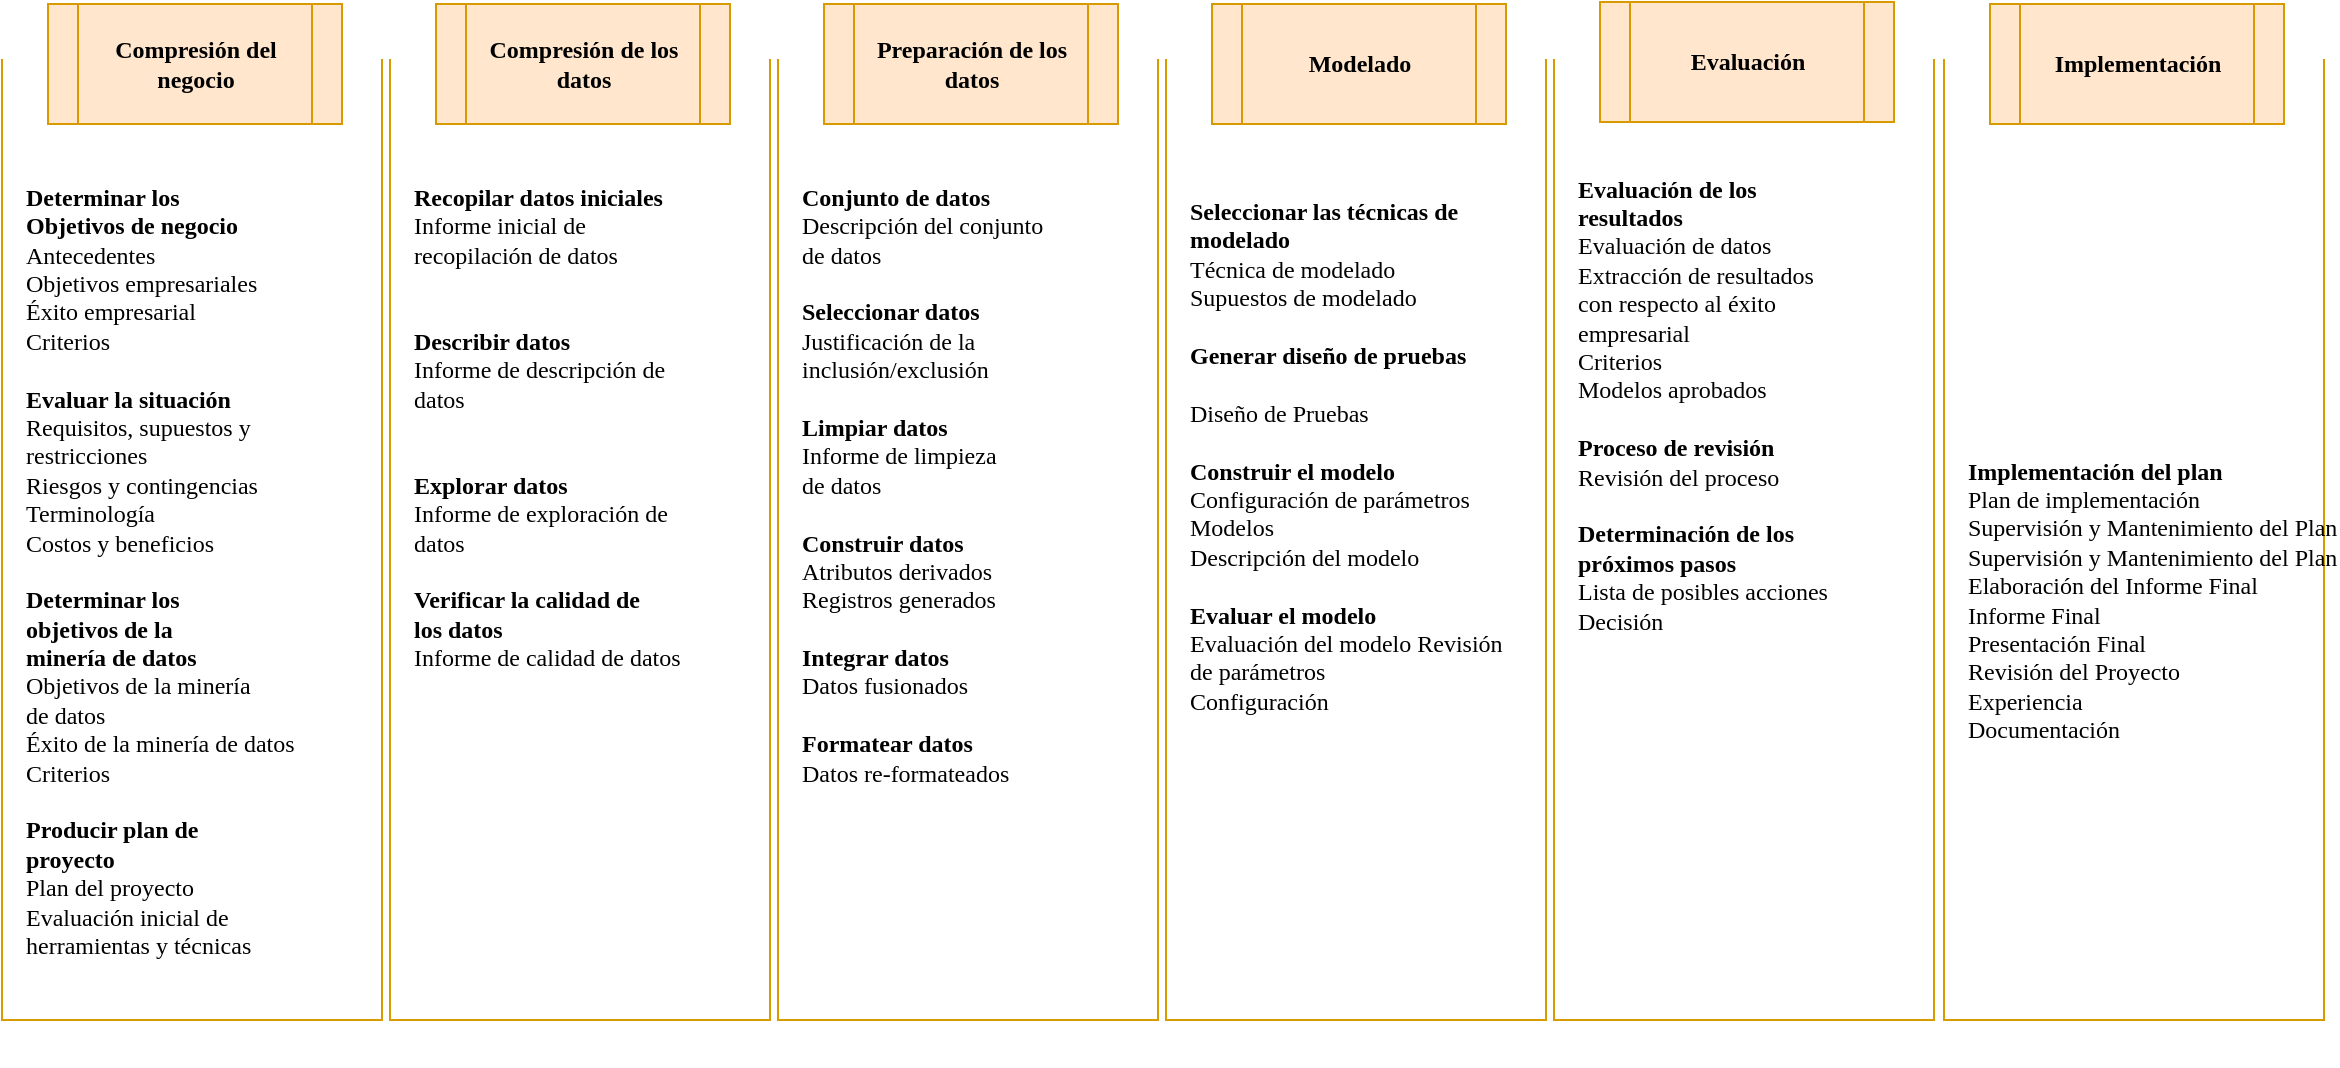 <mxfile version="28.0.3">
  <diagram name="Página-1" id="JVR2gjezMkfqLmy3_KWO">
    <mxGraphModel dx="1042" dy="563" grid="1" gridSize="10" guides="1" tooltips="1" connect="1" arrows="1" fold="1" page="1" pageScale="1" pageWidth="1169" pageHeight="1654" math="0" shadow="0">
      <root>
        <mxCell id="0" />
        <mxCell id="1" parent="0" />
        <mxCell id="_uCO9KfTtX73LUVjTH6H-33" value="&lt;div align=&quot;right&quot;&gt;&lt;br&gt;&lt;/div&gt;" style="shape=partialRectangle;whiteSpace=wrap;html=1;bottom=1;right=1;left=1;top=0;fillColor=none;routingCenterX=-0.5;strokeColor=#d79b00;fillStyle=dashed;gradientColor=default;" parent="1" vertex="1">
          <mxGeometry x="30" y="40" width="190" height="480" as="geometry" />
        </mxCell>
        <mxCell id="_uCO9KfTtX73LUVjTH6H-30" value="&lt;b&gt;&lt;font face=&quot;Verdana&quot;&gt;Compresión del negocio&lt;/font&gt;&lt;/b&gt;" style="shape=process;whiteSpace=wrap;html=1;backgroundOutline=1;fillColor=#ffe6cc;strokeColor=#d79b00;" parent="1" vertex="1">
          <mxGeometry x="53" y="12" width="147" height="60" as="geometry" />
        </mxCell>
        <mxCell id="_uCO9KfTtX73LUVjTH6H-32" value="&lt;div align=&quot;left&quot;&gt;&lt;pre aria-label=&quot;Texto traducido: Determinar&lt;br/&gt;Objetivos de negocio&quot; dir=&quot;ltr&quot; data-ved=&quot;2ahUKEwjb2cu727iOAxXSSTABHZKbG1sQ3ewLegQICRAU&quot; style=&quot;&quot; id=&quot;tw-target-text&quot; data-placeholder=&quot;Traducción&quot; class=&quot;tw-data-text tw-text-large tw-ta&quot;&gt;&lt;font face=&quot;Verdana&quot;&gt;&lt;b&gt;&lt;span lang=&quot;es&quot; class=&quot;Y2IQFc&quot;&gt;Determinar los&lt;br&gt;Objetivos de negocio&lt;br&gt;&lt;/span&gt;&lt;/b&gt;&lt;span lang=&quot;es&quot; class=&quot;Y2IQFc&quot;&gt;Antecedentes&lt;br&gt;Objetivos empresariales&lt;br&gt;Éxito empresarial&lt;br&gt;Criterios&lt;/span&gt;&lt;br&gt;&lt;br&gt;&lt;b&gt;&lt;span lang=&quot;es&quot; class=&quot;Y2IQFc&quot;&gt;&lt;/span&gt;&lt;span lang=&quot;es&quot; class=&quot;Y2IQFc&quot;&gt;Evaluar la situación&lt;br&gt;&lt;/span&gt;&lt;/b&gt;&lt;span lang=&quot;es&quot; class=&quot;Y2IQFc&quot;&gt;Requisitos, supuestos y&lt;br&gt;restricciones&lt;br&gt;Riesgos y contingencias&lt;br&gt;Terminología&lt;br&gt;Costos y beneficios&lt;br&gt;&lt;br&gt;&lt;/span&gt;&lt;span lang=&quot;es&quot; class=&quot;Y2IQFc&quot;&gt;&lt;b&gt;Determinar los &lt;br&gt;objetivos de la &lt;br&gt;minería de datos&lt;br&gt;&lt;/b&gt;&lt;/span&gt;&lt;/font&gt;&lt;span lang=&quot;es&quot; class=&quot;Y2IQFc&quot;&gt;&lt;font face=&quot;Verdana&quot;&gt;Objetivos de la minería&lt;br&gt;de datos&lt;br&gt;Éxito de la minería de datos&lt;br&gt;Criterios&lt;/font&gt;&lt;br&gt;&lt;br&gt;&lt;/span&gt;&lt;font face=&quot;Verdana&quot;&gt;&lt;span lang=&quot;es&quot; class=&quot;Y2IQFc&quot;&gt;&lt;b&gt;Producir plan de &lt;br&gt;proyecto&lt;/b&gt;&lt;br&gt;Plan del proyecto&lt;br&gt;Evaluación inicial de &lt;br&gt;herramientas y técnicas&lt;br&gt;&lt;/span&gt;&lt;span lang=&quot;es&quot; class=&quot;Y2IQFc&quot;&gt;&lt;br&gt;&lt;br&gt;&lt;/span&gt;&lt;/font&gt;&lt;/pre&gt;&lt;/div&gt;" style="text;html=1;align=left;verticalAlign=middle;whiteSpace=wrap;rounded=0;fillColor=none;" parent="1" vertex="1">
          <mxGeometry x="40" y="80" width="170" height="460" as="geometry" />
        </mxCell>
        <mxCell id="_uCO9KfTtX73LUVjTH6H-34" value="&lt;div align=&quot;right&quot;&gt;&lt;br&gt;&lt;/div&gt;" style="shape=partialRectangle;whiteSpace=wrap;html=1;bottom=1;right=1;left=1;top=0;fillColor=none;routingCenterX=-0.5;strokeColor=#d79b00;fillStyle=dashed;gradientColor=default;" parent="1" vertex="1">
          <mxGeometry x="224" y="40" width="190" height="480" as="geometry" />
        </mxCell>
        <mxCell id="_uCO9KfTtX73LUVjTH6H-35" value="&lt;b&gt;&lt;font face=&quot;Verdana&quot;&gt;Compresión de los datos&lt;br&gt;&lt;/font&gt;&lt;/b&gt;" style="shape=process;whiteSpace=wrap;html=1;backgroundOutline=1;fillColor=#ffe6cc;strokeColor=#d79b00;" parent="1" vertex="1">
          <mxGeometry x="247" y="12" width="147" height="60" as="geometry" />
        </mxCell>
        <mxCell id="_uCO9KfTtX73LUVjTH6H-36" value="&lt;div align=&quot;left&quot;&gt;&lt;pre aria-label=&quot;Texto traducido: Determinar&lt;br/&gt;Objetivos de negocio&quot; dir=&quot;ltr&quot; data-ved=&quot;2ahUKEwjb2cu727iOAxXSSTABHZKbG1sQ3ewLegQICRAU&quot; style=&quot;&quot; id=&quot;tw-target-text&quot; data-placeholder=&quot;Traducción&quot; class=&quot;tw-data-text tw-text-large tw-ta&quot;&gt;&lt;font face=&quot;Verdana&quot;&gt;&lt;span lang=&quot;es&quot; class=&quot;Y2IQFc&quot;&gt;&lt;b&gt;Recopilar datos iniciales&lt;/b&gt;&lt;/span&gt;&lt;b&gt;&lt;span lang=&quot;es&quot; class=&quot;Y2IQFc&quot;&gt;&lt;/span&gt;&lt;/b&gt;&lt;/font&gt;&lt;font face=&quot;Verdana&quot;&gt;&lt;span lang=&quot;es&quot; class=&quot;Y2IQFc&quot;&gt;&lt;br&gt;&lt;/span&gt;&lt;/font&gt;&lt;font face=&quot;Verdana&quot;&gt;&lt;span lang=&quot;es&quot; class=&quot;Y2IQFc&quot;&gt;Informe inicial de &lt;br&gt;recopilación de datos&lt;/span&gt;&lt;span lang=&quot;es&quot; class=&quot;Y2IQFc&quot;&gt;&lt;/span&gt;&lt;/font&gt;&lt;font face=&quot;Verdana&quot;&gt;&lt;br&gt;&lt;br&gt;&lt;br&gt;&lt;b&gt;&lt;/b&gt;&lt;/font&gt;&lt;span lang=&quot;es&quot; class=&quot;Y2IQFc&quot;&gt;&lt;b&gt;&lt;font face=&quot;Verdana&quot;&gt;Describir datos&lt;/font&gt;&lt;/b&gt;&lt;br&gt;&lt;/span&gt;&lt;span lang=&quot;es&quot; class=&quot;Y2IQFc&quot;&gt;&lt;font face=&quot;Verdana&quot;&gt;Informe de descripción de&lt;br&gt;datos&lt;/font&gt;&lt;/span&gt;&lt;br&gt;&lt;font face=&quot;Verdana&quot;&gt;&lt;span lang=&quot;es&quot; class=&quot;Y2IQFc&quot;&gt;&lt;br&gt;&lt;/span&gt;&lt;span lang=&quot;es&quot; class=&quot;Y2IQFc&quot;&gt;&lt;b&gt;&lt;/b&gt;&lt;/span&gt;&lt;/font&gt;&lt;br&gt;&lt;span lang=&quot;es&quot; class=&quot;Y2IQFc&quot;&gt;&lt;font face=&quot;Verdana&quot;&gt;&lt;b&gt;Explorar datos&lt;/b&gt;&lt;/font&gt;&lt;br&gt;&lt;/span&gt;&lt;span lang=&quot;es&quot; class=&quot;Y2IQFc&quot;&gt;&lt;font face=&quot;Verdana&quot;&gt;Informe de exploración de&lt;br&gt;datos&lt;/font&gt;&lt;/span&gt;&lt;br&gt;&lt;span lang=&quot;es&quot; class=&quot;Y2IQFc&quot;&gt;&lt;br&gt;&lt;/span&gt;&lt;span lang=&quot;es&quot; class=&quot;Y2IQFc&quot;&gt;&lt;font face=&quot;Verdana&quot;&gt;&lt;b&gt;Verificar la calidad de &lt;br&gt;los datos&lt;/b&gt;&lt;/font&gt;&lt;/span&gt;&lt;br&gt;&lt;span lang=&quot;es&quot; class=&quot;Y2IQFc&quot;&gt;&lt;font face=&quot;Verdana&quot;&gt;Informe de calidad de datos&lt;br&gt;&lt;br&gt;&lt;br&gt;&lt;br&gt;&lt;br&gt;&lt;br&gt;&lt;br&gt;&lt;br&gt;&lt;br&gt;&lt;br&gt;&lt;br&gt;&lt;/font&gt;&lt;/span&gt;&lt;font face=&quot;Verdana&quot;&gt;&lt;span lang=&quot;es&quot; class=&quot;Y2IQFc&quot;&gt;&lt;/span&gt;&lt;span lang=&quot;es&quot; class=&quot;Y2IQFc&quot;&gt;&lt;br&gt;&lt;br&gt;&lt;/span&gt;&lt;/font&gt;&lt;/pre&gt;&lt;/div&gt;" style="text;html=1;align=left;verticalAlign=middle;whiteSpace=wrap;rounded=0;fillColor=none;" parent="1" vertex="1">
          <mxGeometry x="234" y="80" width="170" height="460" as="geometry" />
        </mxCell>
        <mxCell id="ShErQlXqmdDHL752pNjg-1" value="&lt;div align=&quot;right&quot;&gt;&lt;br&gt;&lt;/div&gt;" style="shape=partialRectangle;whiteSpace=wrap;html=1;bottom=1;right=1;left=1;top=0;fillColor=none;routingCenterX=-0.5;strokeColor=#d79b00;fillStyle=dashed;gradientColor=default;" vertex="1" parent="1">
          <mxGeometry x="418" y="40" width="190" height="480" as="geometry" />
        </mxCell>
        <mxCell id="ShErQlXqmdDHL752pNjg-2" value="&lt;font face=&quot;Verdana&quot;&gt;&lt;b&gt;Preparación de los datos&lt;br&gt;&lt;/b&gt;&lt;/font&gt;" style="shape=process;whiteSpace=wrap;html=1;backgroundOutline=1;fillColor=#ffe6cc;strokeColor=#d79b00;" vertex="1" parent="1">
          <mxGeometry x="441" y="12" width="147" height="60" as="geometry" />
        </mxCell>
        <mxCell id="ShErQlXqmdDHL752pNjg-3" value="&lt;pre aria-label=&quot;Texto traducido: Conjunto de datos&lt;br/&gt;Descripción del conjunto de datos&lt;br/&gt;Seleccionar datos&lt;br/&gt;Justificación de la inclusión/exclusión&lt;br/&gt;Limpiar datos&lt;br/&gt;Informe de limpieza de datos&lt;br/&gt;Construir datos&lt;br/&gt;Atributos derivados&lt;br/&gt;Registros generados&lt;br/&gt;Integrar datos&lt;br/&gt;Datos fusionados&lt;br/&gt;Formatear datos&lt;br/&gt;Datos reformateados&quot; dir=&quot;ltr&quot; data-ved=&quot;2ahUKEwjb2cu727iOAxXSSTABHZKbG1sQ3ewLegQICRAU&quot; style=&quot;text-align:left&quot; id=&quot;tw-target-text&quot; data-placeholder=&quot;Traducción&quot; class=&quot;tw-data-text tw-text-large tw-ta&quot;&gt;&lt;span lang=&quot;es&quot; class=&quot;Y2IQFc&quot;&gt;&lt;font face=&quot;Verdana&quot;&gt;&lt;b&gt;Conjunto de datos&lt;/b&gt;&lt;/font&gt;&lt;br/&gt;&lt;font face=&quot;Verdana&quot;&gt;Descripción del conjunto&lt;br&gt;de datos&lt;br&gt;&lt;br/&gt;&lt;b&gt;Seleccionar datos&lt;/b&gt;&lt;br/&gt;Justificación de la &lt;br&gt;inclusión/exclusión&lt;br&gt;&lt;br/&gt;&lt;b&gt;Limpiar datos&lt;/b&gt;&lt;br/&gt;Informe de limpieza &lt;br&gt;de datos&lt;br&gt;&lt;br/&gt;&lt;b&gt;Construir datos&lt;/b&gt;&lt;br/&gt;Atributos derivados&lt;br/&gt;Registros generados&lt;br&gt;&lt;br/&gt;&lt;b&gt;Integrar datos&lt;/b&gt;&lt;br/&gt;Datos fusionados&lt;br&gt;&lt;br/&gt;&lt;b&gt;Formatear datos&lt;/b&gt;&lt;br/&gt;Datos re-formateados&lt;br&gt;&lt;br&gt;&lt;br&gt;&lt;br&gt;&lt;br&gt;&lt;br&gt;&lt;br&gt;&lt;br&gt;&lt;br&gt;&lt;/font&gt;&lt;/span&gt;&lt;/pre&gt;" style="text;html=1;align=left;verticalAlign=middle;whiteSpace=wrap;rounded=0;fillColor=none;" vertex="1" parent="1">
          <mxGeometry x="428" y="80" width="170" height="460" as="geometry" />
        </mxCell>
        <mxCell id="ShErQlXqmdDHL752pNjg-4" value="&lt;div align=&quot;right&quot;&gt;&lt;br&gt;&lt;/div&gt;" style="shape=partialRectangle;whiteSpace=wrap;html=1;bottom=1;right=1;left=1;top=0;fillColor=none;routingCenterX=-0.5;strokeColor=#d79b00;fillStyle=dashed;gradientColor=default;" vertex="1" parent="1">
          <mxGeometry x="612" y="40" width="190" height="480" as="geometry" />
        </mxCell>
        <mxCell id="ShErQlXqmdDHL752pNjg-5" value="&lt;font face=&quot;Verdana&quot;&gt;&lt;b&gt;Modelado&lt;/b&gt;&lt;/font&gt;" style="shape=process;whiteSpace=wrap;html=1;backgroundOutline=1;fillColor=#ffe6cc;strokeColor=#d79b00;" vertex="1" parent="1">
          <mxGeometry x="635" y="12" width="147" height="60" as="geometry" />
        </mxCell>
        <mxCell id="ShErQlXqmdDHL752pNjg-6" value="&lt;div&gt;&lt;span lang=&quot;es&quot; class=&quot;HwtZe&quot;&gt;&lt;span class=&quot;jCAhz ChMk0b&quot;&gt;&lt;span class=&quot;ryNqvb&quot;&gt;&lt;font face=&quot;Verdana&quot;&gt;&lt;b&gt;Seleccionar las técnicas de modelado&lt;/b&gt;&lt;/font&gt;&lt;/span&gt;&lt;/span&gt;&lt;/span&gt;&lt;/div&gt;&lt;div&gt;&lt;span lang=&quot;es&quot; class=&quot;HwtZe&quot;&gt;&lt;span class=&quot;jCAhz ChMk0b&quot;&gt;&lt;span class=&quot;ryNqvb&quot;&gt;&lt;font face=&quot;Verdana&quot;&gt;Técnica de modelado&lt;br&gt;Supuestos de modelado&amp;nbsp;&lt;/font&gt;&lt;/span&gt;&lt;/span&gt;&lt;/span&gt;&lt;/div&gt;&lt;div&gt;&lt;span lang=&quot;es&quot; class=&quot;HwtZe&quot;&gt;&lt;span class=&quot;jCAhz ChMk0b&quot;&gt;&lt;span class=&quot;ryNqvb&quot;&gt;&lt;font face=&quot;Verdana&quot;&gt;&lt;br&gt;&lt;/font&gt;&lt;/span&gt;&lt;/span&gt;&lt;/span&gt;&lt;/div&gt;&lt;div&gt;&lt;span lang=&quot;es&quot; class=&quot;HwtZe&quot;&gt;&lt;span class=&quot;jCAhz ChMk0b&quot;&gt;&lt;span class=&quot;ryNqvb&quot;&gt;&lt;font face=&quot;Verdana&quot;&gt;&lt;b&gt;Generar diseño de pruebas&lt;/b&gt;&lt;/font&gt;&lt;/span&gt;&lt;/span&gt;&lt;/span&gt;&lt;/div&gt;&lt;div&gt;&lt;span lang=&quot;es&quot; class=&quot;HwtZe&quot;&gt;&lt;span class=&quot;jCAhz ChMk0b&quot;&gt;&lt;span class=&quot;ryNqvb&quot;&gt;&lt;font face=&quot;Verdana&quot;&gt;&lt;br&gt;Diseño de Pruebas&amp;nbsp;&lt;/font&gt;&lt;/span&gt;&lt;/span&gt;&lt;/span&gt;&lt;/div&gt;&lt;div&gt;&lt;span lang=&quot;es&quot; class=&quot;HwtZe&quot;&gt;&lt;span class=&quot;jCAhz ChMk0b&quot;&gt;&lt;span class=&quot;ryNqvb&quot;&gt;&lt;font face=&quot;Verdana&quot;&gt;&lt;br&gt;&lt;/font&gt;&lt;/span&gt;&lt;/span&gt;&lt;/span&gt;&lt;/div&gt;&lt;div&gt;&lt;span lang=&quot;es&quot; class=&quot;HwtZe&quot;&gt;&lt;span class=&quot;jCAhz ChMk0b&quot;&gt;&lt;span class=&quot;ryNqvb&quot;&gt;&lt;font face=&quot;Verdana&quot;&gt;&lt;b&gt;Construir el modelo&lt;br&gt;&lt;/b&gt;Configuración de parámetros&amp;nbsp;&lt;/font&gt;&lt;/span&gt;&lt;/span&gt;&lt;/span&gt;&lt;/div&gt;&lt;div&gt;&lt;span lang=&quot;es&quot; class=&quot;HwtZe&quot;&gt;&lt;span class=&quot;jCAhz ChMk0b&quot;&gt;&lt;span class=&quot;ryNqvb&quot;&gt;&lt;font face=&quot;Verdana&quot;&gt;Modelos&amp;nbsp;&lt;/font&gt;&lt;/span&gt;&lt;/span&gt;&lt;/span&gt;&lt;/div&gt;&lt;div&gt;&lt;span lang=&quot;es&quot; class=&quot;HwtZe&quot;&gt;&lt;span class=&quot;jCAhz ChMk0b&quot;&gt;&lt;span class=&quot;ryNqvb&quot;&gt;&lt;font face=&quot;Verdana&quot;&gt;Descripción del modelo&lt;/font&gt;&lt;/span&gt;&lt;/span&gt;&lt;/span&gt;&lt;/div&gt;&lt;div&gt;&lt;span lang=&quot;es&quot; class=&quot;HwtZe&quot;&gt;&lt;span class=&quot;jCAhz ChMk0b&quot;&gt;&lt;span class=&quot;ryNqvb&quot;&gt;&lt;font face=&quot;Verdana&quot;&gt;&lt;br&gt;&lt;/font&gt;&lt;/span&gt;&lt;/span&gt;&lt;/span&gt;&lt;/div&gt;&lt;div&gt;&lt;span lang=&quot;es&quot; class=&quot;HwtZe&quot;&gt;&lt;span class=&quot;jCAhz ChMk0b&quot;&gt;&lt;span class=&quot;ryNqvb&quot;&gt;&lt;font face=&quot;Verdana&quot;&gt;&lt;b&gt;Evaluar el modelo &lt;br&gt;&lt;/b&gt;&lt;/font&gt;&lt;/span&gt;&lt;/span&gt;&lt;/span&gt;&lt;/div&gt;&lt;div&gt;&lt;span lang=&quot;es&quot; class=&quot;HwtZe&quot;&gt;&lt;span class=&quot;jCAhz ChMk0b&quot;&gt;&lt;span class=&quot;ryNqvb&quot;&gt;&lt;font face=&quot;Verdana&quot;&gt;Evaluación del modelo Revisión de parámetros&lt;br&gt;Configuración&lt;/font&gt;&lt;/span&gt;&lt;/span&gt;&lt;/span&gt;&lt;/div&gt;&lt;div&gt;&lt;span lang=&quot;es&quot; class=&quot;HwtZe&quot;&gt;&lt;span class=&quot;jCAhz ChMk0b&quot;&gt;&lt;span class=&quot;ryNqvb&quot;&gt;&lt;font face=&quot;Verdana&quot;&gt;&lt;br&gt;&lt;/font&gt;&lt;/span&gt;&lt;/span&gt;&lt;/span&gt;&lt;/div&gt;&lt;div&gt;&lt;span lang=&quot;es&quot; class=&quot;HwtZe&quot;&gt;&lt;span class=&quot;jCAhz ChMk0b&quot;&gt;&lt;span class=&quot;ryNqvb&quot;&gt;&lt;font face=&quot;Verdana&quot;&gt;&lt;br&gt;&lt;/font&gt;&lt;/span&gt;&lt;/span&gt;&lt;/span&gt;&lt;/div&gt;&lt;div&gt;&lt;span lang=&quot;es&quot; class=&quot;HwtZe&quot;&gt;&lt;span class=&quot;jCAhz ChMk0b&quot;&gt;&lt;span class=&quot;ryNqvb&quot;&gt;&lt;font face=&quot;Verdana&quot;&gt;&lt;br&gt;&lt;/font&gt;&lt;/span&gt;&lt;/span&gt;&lt;/span&gt;&lt;/div&gt;&lt;div&gt;&lt;span lang=&quot;es&quot; class=&quot;HwtZe&quot;&gt;&lt;span class=&quot;jCAhz ChMk0b&quot;&gt;&lt;span class=&quot;ryNqvb&quot;&gt;&lt;font face=&quot;Verdana&quot;&gt;&lt;br&gt;&lt;/font&gt;&lt;/span&gt;&lt;/span&gt;&lt;/span&gt;&lt;/div&gt;&lt;div&gt;&lt;span lang=&quot;es&quot; class=&quot;HwtZe&quot;&gt;&lt;span class=&quot;jCAhz ChMk0b&quot;&gt;&lt;span class=&quot;ryNqvb&quot;&gt;&lt;font face=&quot;Verdana&quot;&gt;&lt;br&gt;&lt;/font&gt;&lt;/span&gt;&lt;/span&gt;&lt;/span&gt;&lt;/div&gt;&lt;div&gt;&lt;span lang=&quot;es&quot; class=&quot;HwtZe&quot;&gt;&lt;span class=&quot;jCAhz ChMk0b&quot;&gt;&lt;span class=&quot;ryNqvb&quot;&gt;&lt;font face=&quot;Verdana&quot;&gt;&lt;br&gt;&lt;/font&gt;&lt;/span&gt;&lt;/span&gt;&lt;/span&gt;&lt;/div&gt;&lt;div&gt;&lt;span lang=&quot;es&quot; class=&quot;HwtZe&quot;&gt;&lt;span class=&quot;jCAhz ChMk0b&quot;&gt;&lt;span class=&quot;ryNqvb&quot;&gt;&lt;font face=&quot;Verdana&quot;&gt;&lt;br&gt;&lt;/font&gt;&lt;/span&gt;&lt;/span&gt;&lt;/span&gt;&lt;/div&gt;&lt;div&gt;&lt;span lang=&quot;es&quot; class=&quot;HwtZe&quot;&gt;&lt;span class=&quot;jCAhz ChMk0b&quot;&gt;&lt;span class=&quot;ryNqvb&quot;&gt;&lt;font face=&quot;Verdana&quot;&gt;&lt;br&gt;&lt;/font&gt;&lt;/span&gt;&lt;/span&gt;&lt;/span&gt;&lt;/div&gt;&lt;div&gt;&lt;span lang=&quot;es&quot; class=&quot;HwtZe&quot;&gt;&lt;span class=&quot;jCAhz ChMk0b&quot;&gt;&lt;span class=&quot;ryNqvb&quot;&gt;&lt;font face=&quot;Verdana&quot;&gt;&lt;br&gt;&lt;/font&gt;&lt;/span&gt;&lt;/span&gt;&lt;/span&gt;&lt;/div&gt;&lt;div&gt;&lt;span lang=&quot;es&quot; class=&quot;HwtZe&quot;&gt;&lt;span class=&quot;jCAhz ChMk0b&quot;&gt;&lt;span class=&quot;ryNqvb&quot;&gt;&lt;font face=&quot;Verdana&quot;&gt;&lt;br&gt;&lt;/font&gt;&lt;/span&gt;&lt;/span&gt;&lt;/span&gt;&lt;/div&gt;" style="text;html=1;align=left;verticalAlign=middle;whiteSpace=wrap;rounded=0;fillColor=none;" vertex="1" parent="1">
          <mxGeometry x="622" y="80" width="170" height="460" as="geometry" />
        </mxCell>
        <mxCell id="ShErQlXqmdDHL752pNjg-7" value="&lt;div align=&quot;right&quot;&gt;&lt;br&gt;&lt;/div&gt;" style="shape=partialRectangle;whiteSpace=wrap;html=1;bottom=1;right=1;left=1;top=0;fillColor=none;routingCenterX=-0.5;strokeColor=#d79b00;fillStyle=dashed;gradientColor=default;" vertex="1" parent="1">
          <mxGeometry x="806" y="40" width="190" height="480" as="geometry" />
        </mxCell>
        <mxCell id="ShErQlXqmdDHL752pNjg-8" value="&lt;font face=&quot;Verdana&quot;&gt;&lt;b&gt;Evaluación&lt;/b&gt;&lt;/font&gt;" style="shape=process;whiteSpace=wrap;html=1;backgroundOutline=1;fillColor=#ffe6cc;strokeColor=#d79b00;" vertex="1" parent="1">
          <mxGeometry x="829" y="11" width="147" height="60" as="geometry" />
        </mxCell>
        <mxCell id="ShErQlXqmdDHL752pNjg-9" value="&lt;pre aria-label=&quot;Texto traducido: Evaluación de resultados&lt;br/&gt;Evaluación de datos&lt;br/&gt;Extracción de resultados con respecto al&lt;br/&gt;éxito empresarial&lt;br/&gt;Criterios&lt;br/&gt;Modelos aprobados&lt;br/&gt;Proceso de revisión&lt;br/&gt;Revisión del proceso&lt;br/&gt;Determinación de los próximos pasos&lt;br/&gt;Lista de posibles acciones&lt;br/&gt;Decisión&quot; dir=&quot;ltr&quot; data-ved=&quot;2ahUKEwjTx6Kr7biOAxWTQjABHUwoMzYQ3ewLegQICRAU&quot; style=&quot;text-align:left&quot; id=&quot;tw-target-text&quot; data-placeholder=&quot;Traducción&quot; class=&quot;tw-data-text tw-text-large tw-ta&quot;&gt;&lt;span lang=&quot;es&quot; class=&quot;Y2IQFc&quot;&gt;&lt;font face=&quot;Verdana&quot;&gt;&lt;b&gt;Evaluación de los &lt;br&gt;resultados&lt;/b&gt;&lt;br&gt;Evaluación de datos&lt;br&gt;Extracción de resultados &lt;br&gt;con respecto al éxito &lt;br&gt;empresarial&lt;br&gt;Criterios&lt;br&gt;Modelos aprobados&lt;br&gt;&lt;br&gt;&lt;b&gt;Proceso de revisión&lt;/b&gt;&lt;br&gt;Revisión del proceso&lt;br&gt;&lt;br&gt;&lt;b&gt;Determinación de los &lt;br&gt;próximos pasos&lt;/b&gt;&lt;br&gt;Lista de posibles acciones&lt;br&gt;Decisión&lt;br&gt;&lt;br&gt;&lt;br&gt;&lt;br&gt;&lt;br&gt;&lt;br&gt;&lt;br&gt;&lt;br&gt;&lt;br&gt;&lt;br&gt;&lt;br&gt;&lt;br&gt;&lt;br&gt;&lt;br&gt;&lt;br&gt;&lt;/font&gt;&lt;/span&gt;&lt;/pre&gt;" style="text;html=1;align=left;verticalAlign=middle;whiteSpace=wrap;rounded=0;fillColor=none;" vertex="1" parent="1">
          <mxGeometry x="816" y="83" width="170" height="460" as="geometry" />
        </mxCell>
        <mxCell id="ShErQlXqmdDHL752pNjg-10" value="&lt;div align=&quot;right&quot;&gt;&lt;br&gt;&lt;/div&gt;" style="shape=partialRectangle;whiteSpace=wrap;html=1;bottom=1;right=1;left=1;top=0;fillColor=none;routingCenterX=-0.5;strokeColor=#d79b00;fillStyle=dashed;gradientColor=default;" vertex="1" parent="1">
          <mxGeometry x="1001" y="40" width="190" height="480" as="geometry" />
        </mxCell>
        <mxCell id="ShErQlXqmdDHL752pNjg-11" value="&lt;font face=&quot;Verdana&quot;&gt;&lt;b&gt;Implementación&lt;/b&gt;&lt;/font&gt;" style="shape=process;whiteSpace=wrap;html=1;backgroundOutline=1;fillColor=#ffe6cc;strokeColor=#d79b00;" vertex="1" parent="1">
          <mxGeometry x="1024" y="12" width="147" height="60" as="geometry" />
        </mxCell>
        <mxCell id="ShErQlXqmdDHL752pNjg-12" value="&lt;pre aria-label=&quot;Texto traducido: Implementación del Plan&lt;br/&gt;Plan de Implementación&lt;br/&gt;Supervisión y Mantenimiento del Plan&lt;br/&gt;Supervisión y Mantenimiento del Plan&lt;br/&gt;Elaboración del Informe Final&lt;br/&gt;Informe Final&lt;br/&gt;Presentación Final&lt;br/&gt;Revisión del Proyecto&lt;br/&gt;Experiencia&lt;br/&gt;Documentación&quot; dir=&quot;ltr&quot; data-ved=&quot;2ahUKEwjTx6Kr7biOAxWTQjABHUwoMzYQ3ewLegQICRAU&quot; style=&quot;text-align:left&quot; id=&quot;tw-target-text&quot; data-placeholder=&quot;Traducción&quot; class=&quot;tw-data-text tw-text-large tw-ta&quot;&gt;&lt;span lang=&quot;es&quot; class=&quot;Y2IQFc&quot;&gt;&lt;font face=&quot;Verdana&quot;&gt;&lt;b&gt;Implementación del plan&lt;/b&gt;&lt;br/&gt;Plan de implementación&lt;br/&gt;Supervisión y Mantenimiento del Plan&lt;br/&gt;Supervisión y Mantenimiento del Plan&lt;br/&gt;Elaboración del Informe Final&lt;br/&gt;Informe Final&lt;br/&gt;Presentación Final&lt;br/&gt;Revisión del Proyecto&lt;br/&gt;Experiencia&lt;br/&gt;Documentación&lt;/font&gt;&lt;/span&gt;&lt;/pre&gt;" style="text;html=1;align=left;verticalAlign=middle;whiteSpace=wrap;rounded=0;fillColor=none;" vertex="1" parent="1">
          <mxGeometry x="1011" y="80" width="170" height="460" as="geometry" />
        </mxCell>
      </root>
    </mxGraphModel>
  </diagram>
</mxfile>
